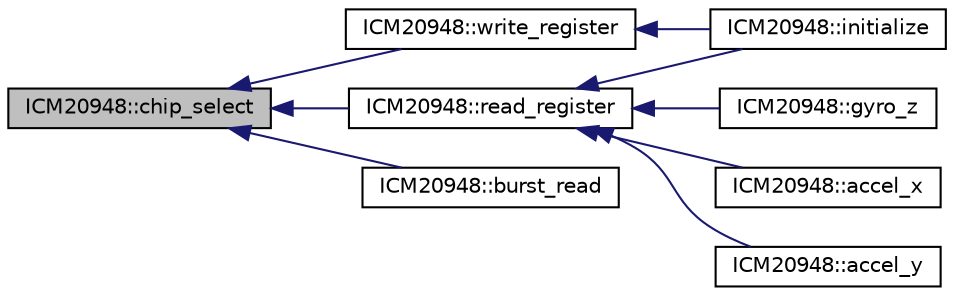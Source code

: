 digraph "ICM20948::chip_select"
{
  edge [fontname="Helvetica",fontsize="10",labelfontname="Helvetica",labelfontsize="10"];
  node [fontname="Helvetica",fontsize="10",shape=record];
  rankdir="LR";
  Node16 [label="ICM20948::chip_select",height=0.2,width=0.4,color="black", fillcolor="grey75", style="filled", fontcolor="black"];
  Node16 -> Node17 [dir="back",color="midnightblue",fontsize="10",style="solid",fontname="Helvetica"];
  Node17 [label="ICM20948::write_register",height=0.2,width=0.4,color="black", fillcolor="white", style="filled",URL="$class_i_c_m20948.html#a85207eba3f7e4ecc7f4c6e2e4cf812b0"];
  Node17 -> Node18 [dir="back",color="midnightblue",fontsize="10",style="solid",fontname="Helvetica"];
  Node18 [label="ICM20948::initialize",height=0.2,width=0.4,color="black", fillcolor="white", style="filled",URL="$class_i_c_m20948.html#a874be85ce182b369b030c88bb85871b5"];
  Node16 -> Node19 [dir="back",color="midnightblue",fontsize="10",style="solid",fontname="Helvetica"];
  Node19 [label="ICM20948::read_register",height=0.2,width=0.4,color="black", fillcolor="white", style="filled",URL="$class_i_c_m20948.html#af90dbbef53872f46ae5759947bc8b652"];
  Node19 -> Node18 [dir="back",color="midnightblue",fontsize="10",style="solid",fontname="Helvetica"];
  Node19 -> Node20 [dir="back",color="midnightblue",fontsize="10",style="solid",fontname="Helvetica"];
  Node20 [label="ICM20948::gyro_z",height=0.2,width=0.4,color="black", fillcolor="white", style="filled",URL="$class_i_c_m20948.html#a2f9286dc3e184cd5cc7e2b0161f776fd"];
  Node19 -> Node21 [dir="back",color="midnightblue",fontsize="10",style="solid",fontname="Helvetica"];
  Node21 [label="ICM20948::accel_x",height=0.2,width=0.4,color="black", fillcolor="white", style="filled",URL="$class_i_c_m20948.html#a902d8262a3c35f62a3502f1939b77085"];
  Node19 -> Node22 [dir="back",color="midnightblue",fontsize="10",style="solid",fontname="Helvetica"];
  Node22 [label="ICM20948::accel_y",height=0.2,width=0.4,color="black", fillcolor="white", style="filled",URL="$class_i_c_m20948.html#a1536b8a4ad6bcb7f84fe9fe013bccf5c"];
  Node16 -> Node23 [dir="back",color="midnightblue",fontsize="10",style="solid",fontname="Helvetica"];
  Node23 [label="ICM20948::burst_read",height=0.2,width=0.4,color="black", fillcolor="white", style="filled",URL="$class_i_c_m20948.html#ab84dd4ab49a40b191ce38d0cf76e4221"];
}
